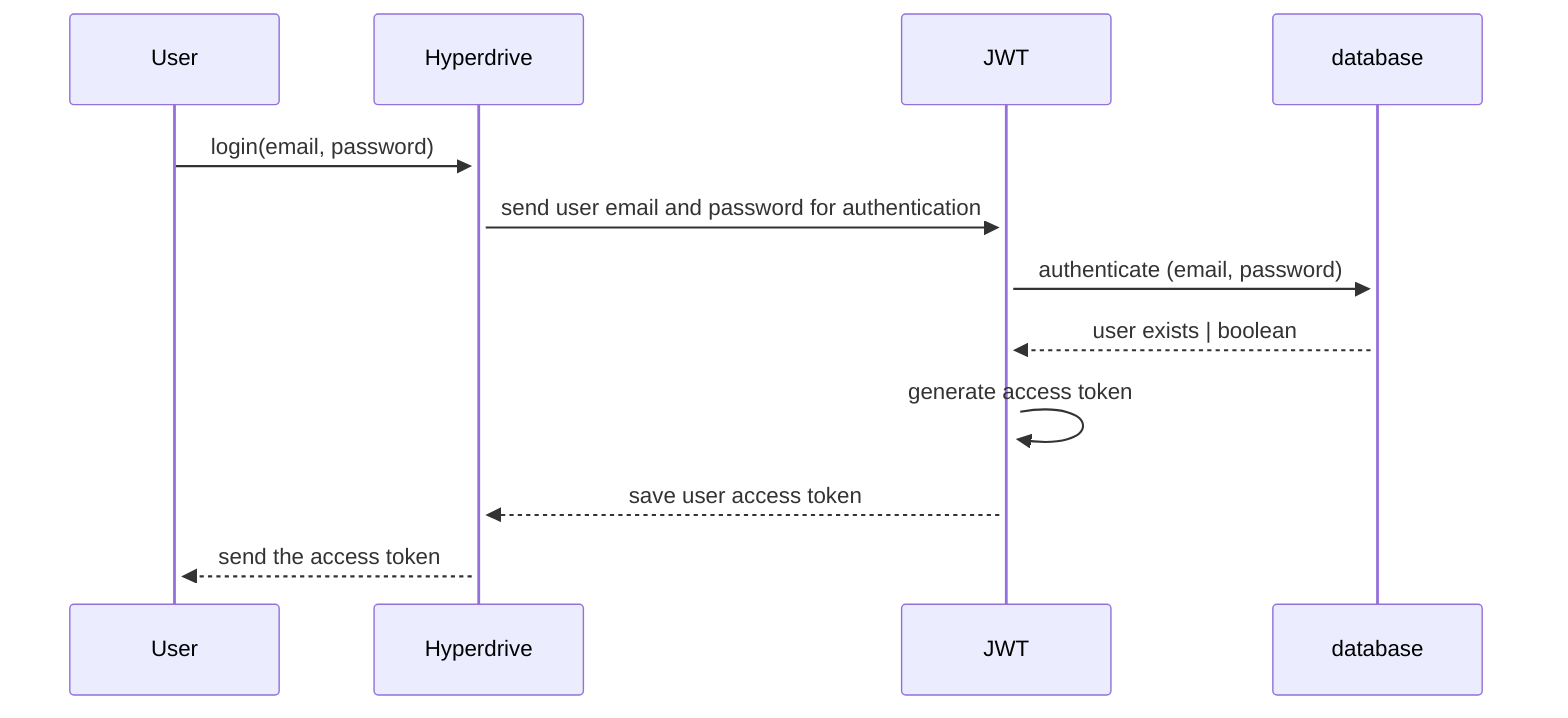 sequenceDiagram
    User->>+Hyperdrive: login(email, password)
    Hyperdrive->>+JWT: send user email and password for authentication
    JWT->>+database: authenticate (email, password)
    database-->>+ JWT: user exists | boolean
    JWT->>+JWT: generate access token
    JWT-->>+Hyperdrive: save user access token
    Hyperdrive-->>+User: send the access token